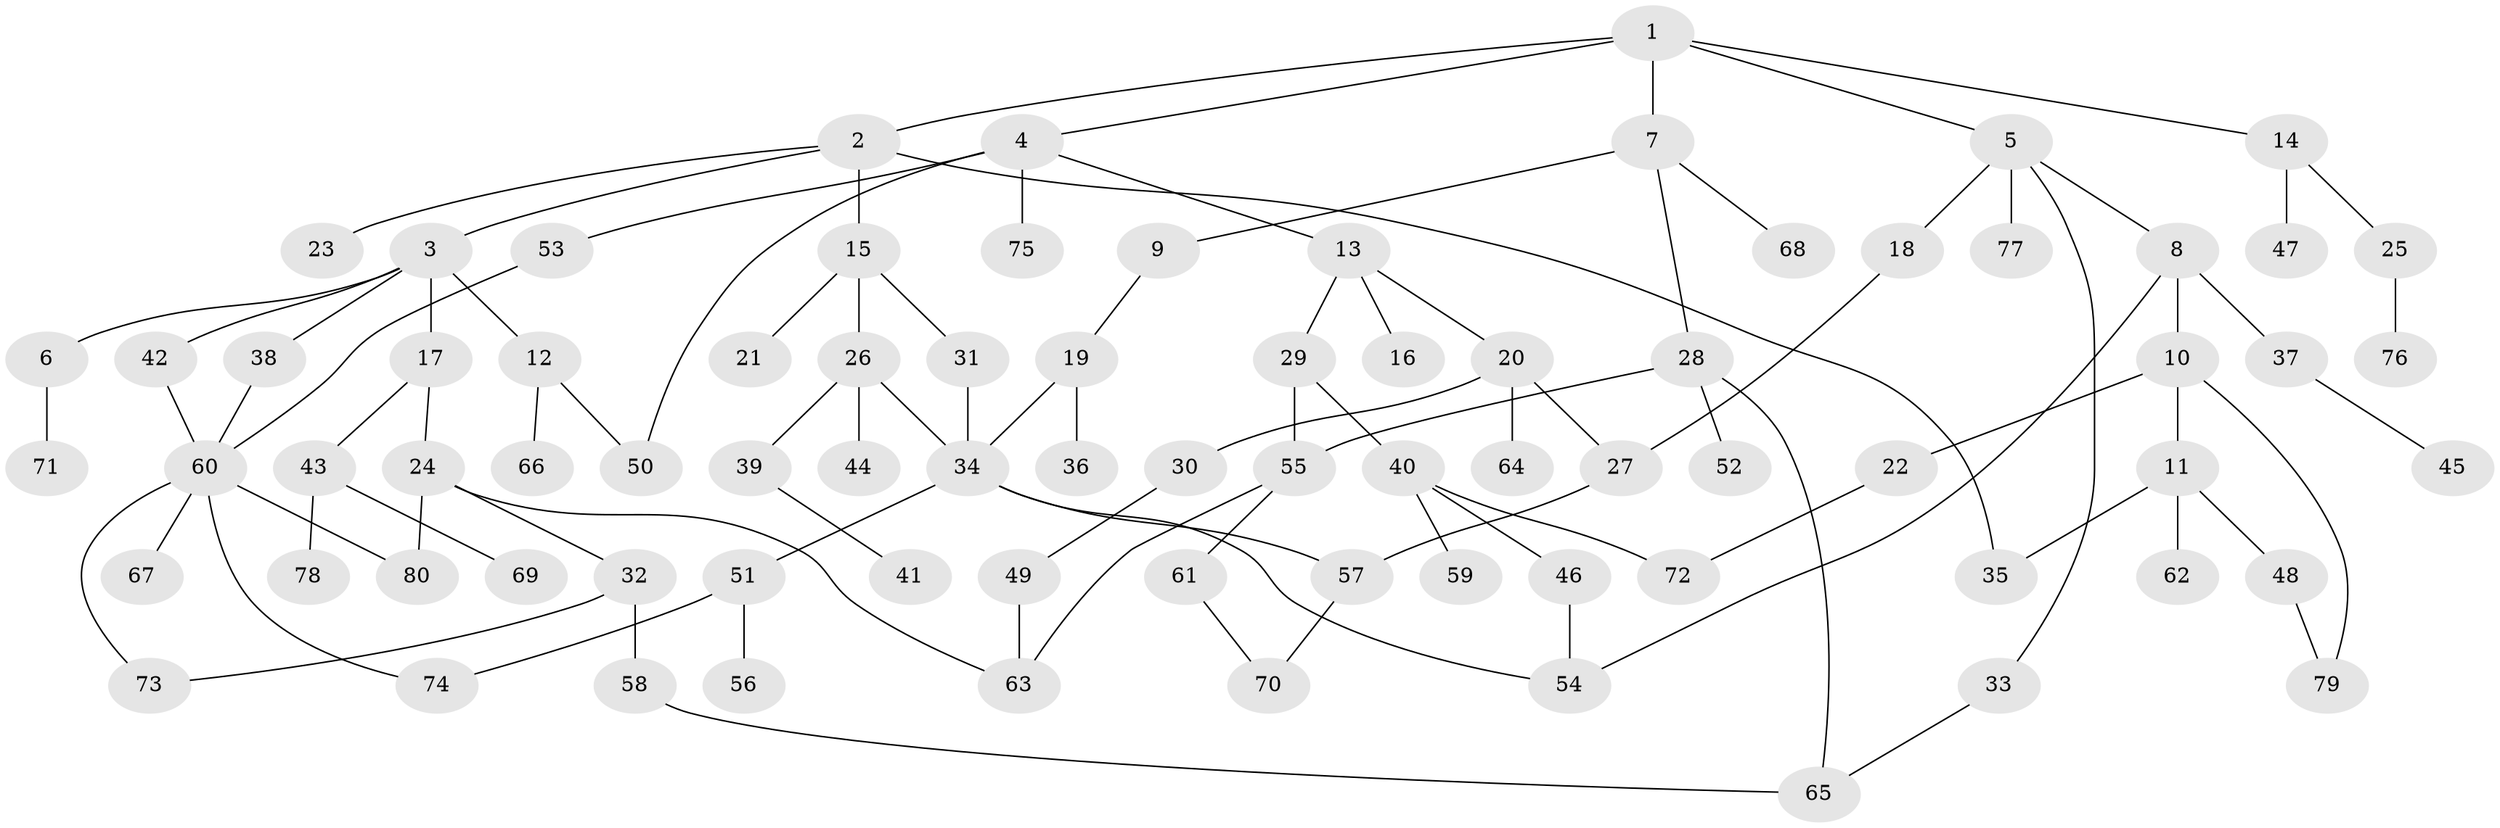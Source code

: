 // coarse degree distribution, {2: 0.3333333333333333, 4: 0.125, 1: 0.3125, 5: 0.0625, 3: 0.08333333333333333, 7: 0.08333333333333333}
// Generated by graph-tools (version 1.1) at 2025/45/03/04/25 21:45:50]
// undirected, 80 vertices, 100 edges
graph export_dot {
graph [start="1"]
  node [color=gray90,style=filled];
  1;
  2;
  3;
  4;
  5;
  6;
  7;
  8;
  9;
  10;
  11;
  12;
  13;
  14;
  15;
  16;
  17;
  18;
  19;
  20;
  21;
  22;
  23;
  24;
  25;
  26;
  27;
  28;
  29;
  30;
  31;
  32;
  33;
  34;
  35;
  36;
  37;
  38;
  39;
  40;
  41;
  42;
  43;
  44;
  45;
  46;
  47;
  48;
  49;
  50;
  51;
  52;
  53;
  54;
  55;
  56;
  57;
  58;
  59;
  60;
  61;
  62;
  63;
  64;
  65;
  66;
  67;
  68;
  69;
  70;
  71;
  72;
  73;
  74;
  75;
  76;
  77;
  78;
  79;
  80;
  1 -- 2;
  1 -- 4;
  1 -- 5;
  1 -- 7;
  1 -- 14;
  2 -- 3;
  2 -- 15;
  2 -- 23;
  2 -- 35;
  3 -- 6;
  3 -- 12;
  3 -- 17;
  3 -- 38;
  3 -- 42;
  4 -- 13;
  4 -- 53;
  4 -- 75;
  4 -- 50;
  5 -- 8;
  5 -- 18;
  5 -- 33;
  5 -- 77;
  6 -- 71;
  7 -- 9;
  7 -- 28;
  7 -- 68;
  8 -- 10;
  8 -- 37;
  8 -- 54;
  9 -- 19;
  10 -- 11;
  10 -- 22;
  10 -- 79;
  11 -- 35;
  11 -- 48;
  11 -- 62;
  12 -- 50;
  12 -- 66;
  13 -- 16;
  13 -- 20;
  13 -- 29;
  14 -- 25;
  14 -- 47;
  15 -- 21;
  15 -- 26;
  15 -- 31;
  17 -- 24;
  17 -- 43;
  18 -- 27;
  19 -- 36;
  19 -- 34;
  20 -- 30;
  20 -- 64;
  20 -- 27;
  22 -- 72;
  24 -- 32;
  24 -- 80;
  24 -- 63;
  25 -- 76;
  26 -- 34;
  26 -- 39;
  26 -- 44;
  27 -- 57;
  28 -- 52;
  28 -- 65;
  28 -- 55;
  29 -- 40;
  29 -- 55;
  30 -- 49;
  31 -- 34;
  32 -- 58;
  32 -- 73;
  33 -- 65;
  34 -- 51;
  34 -- 57;
  34 -- 54;
  37 -- 45;
  38 -- 60;
  39 -- 41;
  40 -- 46;
  40 -- 59;
  40 -- 72;
  42 -- 60;
  43 -- 69;
  43 -- 78;
  46 -- 54;
  48 -- 79;
  49 -- 63;
  51 -- 56;
  51 -- 74;
  53 -- 60;
  55 -- 61;
  55 -- 63;
  57 -- 70;
  58 -- 65;
  60 -- 67;
  60 -- 73;
  60 -- 74;
  60 -- 80;
  61 -- 70;
}
